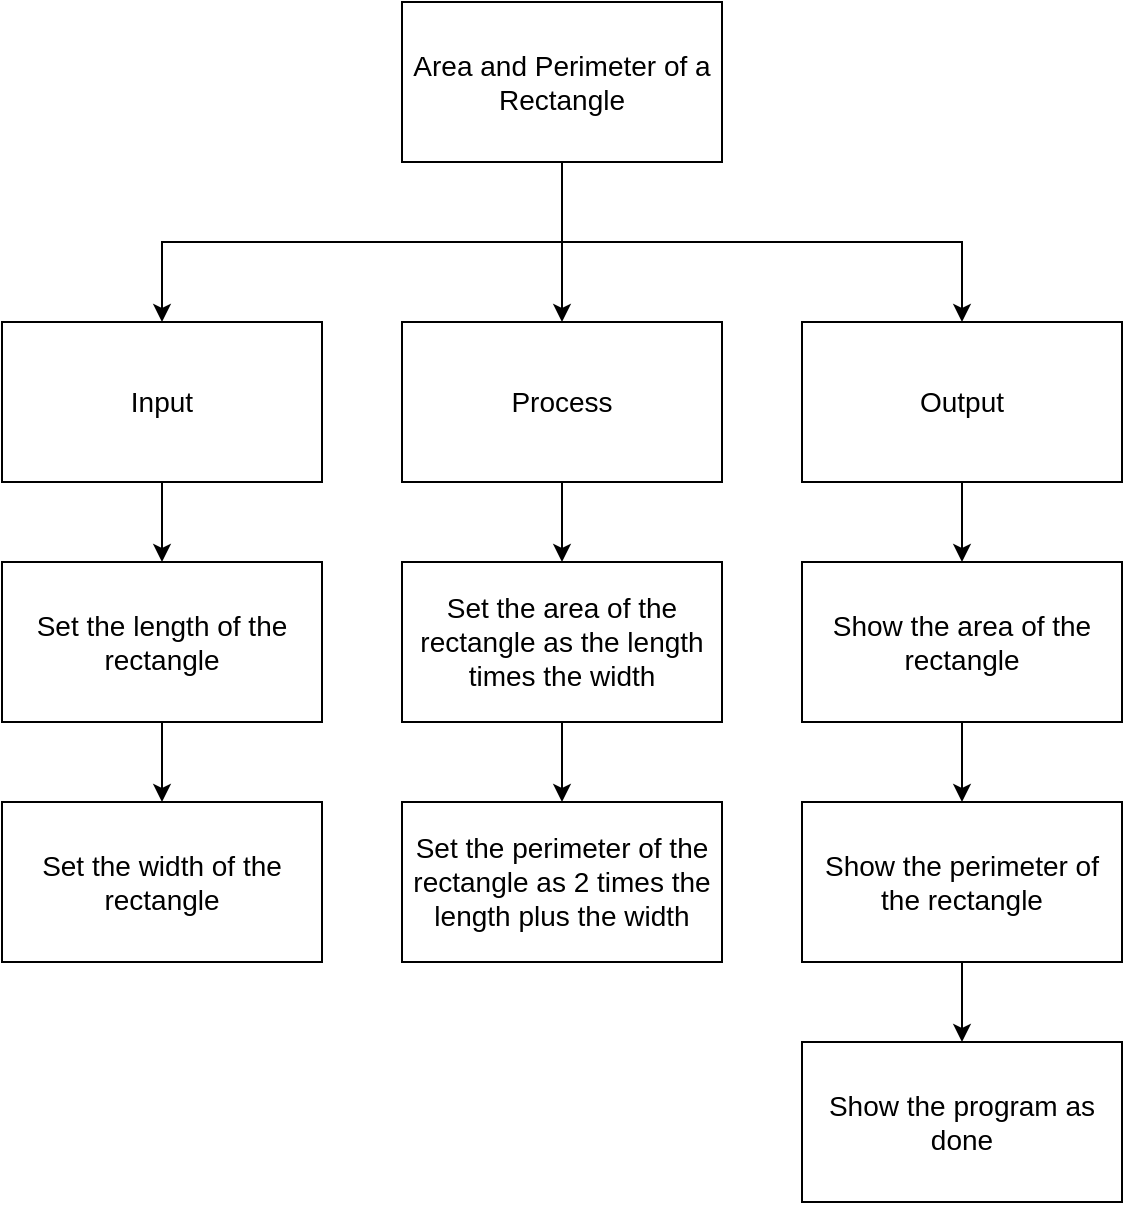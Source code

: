 <mxfile>
    <diagram id="A_tYOe9iZ1WcpGx81PBD" name="Page-1">
        <mxGraphModel dx="690" dy="473" grid="1" gridSize="10" guides="1" tooltips="1" connect="1" arrows="1" fold="1" page="1" pageScale="1" pageWidth="827" pageHeight="1169" math="0" shadow="0">
            <root>
                <mxCell id="0"/>
                <mxCell id="1" parent="0"/>
                <mxCell id="7" style="edgeStyle=none;html=1;fontSize=14;" parent="1" source="2" target="4" edge="1">
                    <mxGeometry relative="1" as="geometry"/>
                </mxCell>
                <mxCell id="8" style="edgeStyle=orthogonalEdgeStyle;html=1;entryX=0.5;entryY=0;entryDx=0;entryDy=0;fontSize=14;rounded=0;" parent="1" source="2" target="5" edge="1">
                    <mxGeometry relative="1" as="geometry">
                        <Array as="points">
                            <mxPoint x="400" y="240"/>
                            <mxPoint x="200" y="240"/>
                        </Array>
                    </mxGeometry>
                </mxCell>
                <mxCell id="9" style="edgeStyle=orthogonalEdgeStyle;rounded=0;html=1;fontSize=14;" parent="1" source="2" target="6" edge="1">
                    <mxGeometry relative="1" as="geometry">
                        <Array as="points">
                            <mxPoint x="400" y="240"/>
                            <mxPoint x="600" y="240"/>
                        </Array>
                    </mxGeometry>
                </mxCell>
                <mxCell id="2" value="Area and Perimeter of a Rectangle" style="rounded=0;whiteSpace=wrap;html=1;fontSize=14;" parent="1" vertex="1">
                    <mxGeometry x="320" y="120" width="160" height="80" as="geometry"/>
                </mxCell>
                <mxCell id="15" style="edgeStyle=orthogonalEdgeStyle;rounded=0;html=1;entryX=0.5;entryY=0;entryDx=0;entryDy=0;fontSize=14;" parent="1" source="4" target="13" edge="1">
                    <mxGeometry relative="1" as="geometry"/>
                </mxCell>
                <mxCell id="4" value="Process" style="rounded=0;whiteSpace=wrap;html=1;fontSize=14;" parent="1" vertex="1">
                    <mxGeometry x="320" y="280" width="160" height="80" as="geometry"/>
                </mxCell>
                <mxCell id="11" style="edgeStyle=orthogonalEdgeStyle;rounded=0;html=1;entryX=0.5;entryY=0;entryDx=0;entryDy=0;fontSize=14;" parent="1" source="5" target="10" edge="1">
                    <mxGeometry relative="1" as="geometry"/>
                </mxCell>
                <mxCell id="5" value="Input" style="rounded=0;whiteSpace=wrap;html=1;fontSize=14;" parent="1" vertex="1">
                    <mxGeometry x="120" y="280" width="160" height="80" as="geometry"/>
                </mxCell>
                <mxCell id="19" style="edgeStyle=orthogonalEdgeStyle;rounded=0;html=1;entryX=0.5;entryY=0;entryDx=0;entryDy=0;fontSize=14;" parent="1" source="6" target="17" edge="1">
                    <mxGeometry relative="1" as="geometry"/>
                </mxCell>
                <mxCell id="6" value="Output" style="rounded=0;whiteSpace=wrap;html=1;fontSize=14;" parent="1" vertex="1">
                    <mxGeometry x="520" y="280" width="160" height="80" as="geometry"/>
                </mxCell>
                <mxCell id="24" style="edgeStyle=none;html=1;entryX=0.5;entryY=0;entryDx=0;entryDy=0;" edge="1" parent="1" source="10" target="23">
                    <mxGeometry relative="1" as="geometry"/>
                </mxCell>
                <mxCell id="10" value="Set the length of the rectangle" style="rounded=0;whiteSpace=wrap;html=1;fontSize=14;" parent="1" vertex="1">
                    <mxGeometry x="120" y="400" width="160" height="80" as="geometry"/>
                </mxCell>
                <mxCell id="16" style="edgeStyle=orthogonalEdgeStyle;rounded=0;html=1;entryX=0.5;entryY=0;entryDx=0;entryDy=0;fontSize=14;" parent="1" source="13" target="14" edge="1">
                    <mxGeometry relative="1" as="geometry"/>
                </mxCell>
                <mxCell id="13" value="Set the area of the rectangle as the length times the width" style="rounded=0;whiteSpace=wrap;html=1;fontSize=14;" parent="1" vertex="1">
                    <mxGeometry x="320" y="400" width="160" height="80" as="geometry"/>
                </mxCell>
                <mxCell id="14" value="Set the perimeter of the rectangle as 2 times the length plus the width" style="rounded=0;whiteSpace=wrap;html=1;fontSize=14;" parent="1" vertex="1">
                    <mxGeometry x="320" y="520" width="160" height="80" as="geometry"/>
                </mxCell>
                <mxCell id="20" style="edgeStyle=orthogonalEdgeStyle;rounded=0;html=1;entryX=0.5;entryY=0;entryDx=0;entryDy=0;fontSize=14;" parent="1" source="17" target="18" edge="1">
                    <mxGeometry relative="1" as="geometry"/>
                </mxCell>
                <mxCell id="17" value="Show the area of the rectangle" style="rounded=0;whiteSpace=wrap;html=1;fontSize=14;" parent="1" vertex="1">
                    <mxGeometry x="520" y="400" width="160" height="80" as="geometry"/>
                </mxCell>
                <mxCell id="22" style="edgeStyle=orthogonalEdgeStyle;rounded=0;html=1;entryX=0.5;entryY=0;entryDx=0;entryDy=0;fontSize=14;" parent="1" source="18" target="21" edge="1">
                    <mxGeometry relative="1" as="geometry"/>
                </mxCell>
                <mxCell id="18" value="Show the perimeter of the rectangle" style="rounded=0;whiteSpace=wrap;html=1;fontSize=14;" parent="1" vertex="1">
                    <mxGeometry x="520" y="520" width="160" height="80" as="geometry"/>
                </mxCell>
                <mxCell id="21" value="Show the program as done" style="rounded=0;whiteSpace=wrap;html=1;fontSize=14;" parent="1" vertex="1">
                    <mxGeometry x="520" y="640" width="160" height="80" as="geometry"/>
                </mxCell>
                <mxCell id="23" value="Set the width of the rectangle" style="rounded=0;whiteSpace=wrap;html=1;fontSize=14;" vertex="1" parent="1">
                    <mxGeometry x="120" y="520" width="160" height="80" as="geometry"/>
                </mxCell>
            </root>
        </mxGraphModel>
    </diagram>
</mxfile>